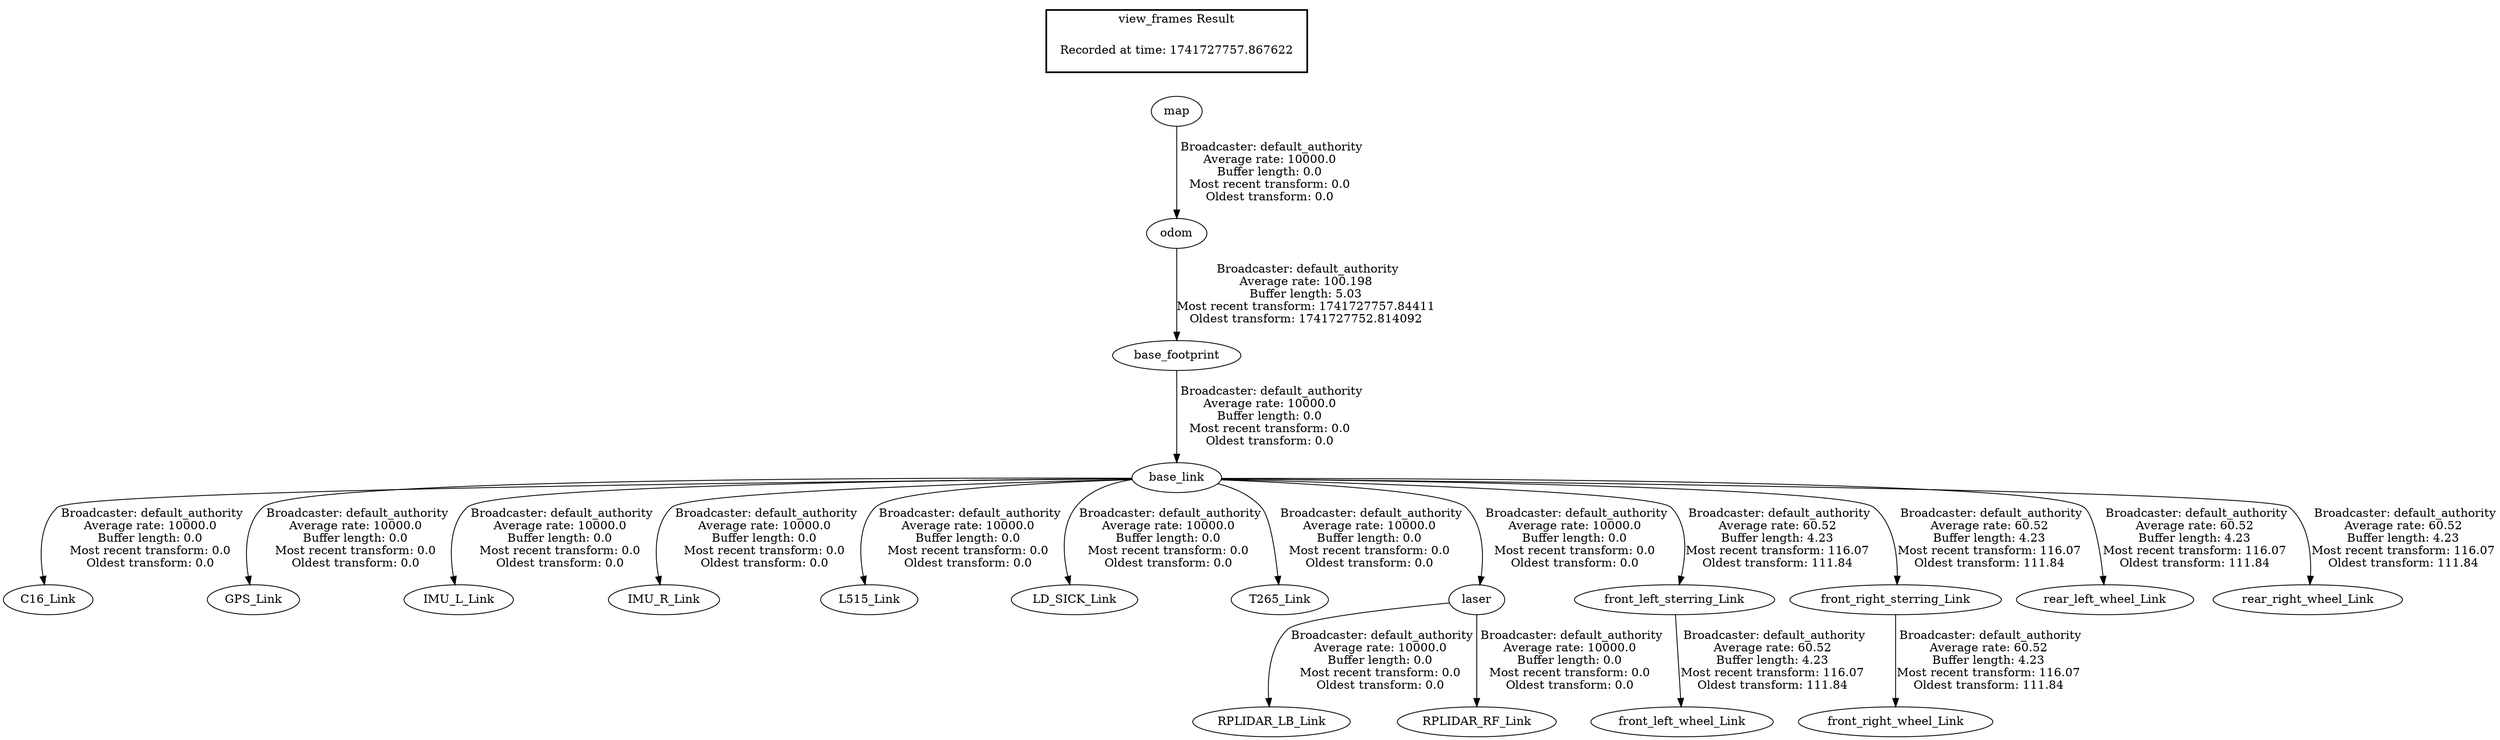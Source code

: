 digraph G {
"odom" -> "base_footprint"[label=" Broadcaster: default_authority\nAverage rate: 100.198\nBuffer length: 5.03\nMost recent transform: 1741727757.84411\nOldest transform: 1741727752.814092\n"];
"map" -> "odom"[label=" Broadcaster: default_authority\nAverage rate: 10000.0\nBuffer length: 0.0\nMost recent transform: 0.0\nOldest transform: 0.0\n"];
"base_link" -> "C16_Link"[label=" Broadcaster: default_authority\nAverage rate: 10000.0\nBuffer length: 0.0\nMost recent transform: 0.0\nOldest transform: 0.0\n"];
"base_footprint" -> "base_link"[label=" Broadcaster: default_authority\nAverage rate: 10000.0\nBuffer length: 0.0\nMost recent transform: 0.0\nOldest transform: 0.0\n"];
"base_link" -> "GPS_Link"[label=" Broadcaster: default_authority\nAverage rate: 10000.0\nBuffer length: 0.0\nMost recent transform: 0.0\nOldest transform: 0.0\n"];
"base_link" -> "IMU_L_Link"[label=" Broadcaster: default_authority\nAverage rate: 10000.0\nBuffer length: 0.0\nMost recent transform: 0.0\nOldest transform: 0.0\n"];
"base_link" -> "IMU_R_Link"[label=" Broadcaster: default_authority\nAverage rate: 10000.0\nBuffer length: 0.0\nMost recent transform: 0.0\nOldest transform: 0.0\n"];
"base_link" -> "L515_Link"[label=" Broadcaster: default_authority\nAverage rate: 10000.0\nBuffer length: 0.0\nMost recent transform: 0.0\nOldest transform: 0.0\n"];
"base_link" -> "LD_SICK_Link"[label=" Broadcaster: default_authority\nAverage rate: 10000.0\nBuffer length: 0.0\nMost recent transform: 0.0\nOldest transform: 0.0\n"];
"base_link" -> "T265_Link"[label=" Broadcaster: default_authority\nAverage rate: 10000.0\nBuffer length: 0.0\nMost recent transform: 0.0\nOldest transform: 0.0\n"];
"base_link" -> "laser"[label=" Broadcaster: default_authority\nAverage rate: 10000.0\nBuffer length: 0.0\nMost recent transform: 0.0\nOldest transform: 0.0\n"];
"laser" -> "RPLIDAR_LB_Link"[label=" Broadcaster: default_authority\nAverage rate: 10000.0\nBuffer length: 0.0\nMost recent transform: 0.0\nOldest transform: 0.0\n"];
"laser" -> "RPLIDAR_RF_Link"[label=" Broadcaster: default_authority\nAverage rate: 10000.0\nBuffer length: 0.0\nMost recent transform: 0.0\nOldest transform: 0.0\n"];
"base_link" -> "front_left_sterring_Link"[label=" Broadcaster: default_authority\nAverage rate: 60.52\nBuffer length: 4.23\nMost recent transform: 116.07\nOldest transform: 111.84\n"];
"base_link" -> "front_right_sterring_Link"[label=" Broadcaster: default_authority\nAverage rate: 60.52\nBuffer length: 4.23\nMost recent transform: 116.07\nOldest transform: 111.84\n"];
"base_link" -> "rear_left_wheel_Link"[label=" Broadcaster: default_authority\nAverage rate: 60.52\nBuffer length: 4.23\nMost recent transform: 116.07\nOldest transform: 111.84\n"];
"base_link" -> "rear_right_wheel_Link"[label=" Broadcaster: default_authority\nAverage rate: 60.52\nBuffer length: 4.23\nMost recent transform: 116.07\nOldest transform: 111.84\n"];
"front_left_sterring_Link" -> "front_left_wheel_Link"[label=" Broadcaster: default_authority\nAverage rate: 60.52\nBuffer length: 4.23\nMost recent transform: 116.07\nOldest transform: 111.84\n"];
"front_right_sterring_Link" -> "front_right_wheel_Link"[label=" Broadcaster: default_authority\nAverage rate: 60.52\nBuffer length: 4.23\nMost recent transform: 116.07\nOldest transform: 111.84\n"];
edge [style=invis];
 subgraph cluster_legend { style=bold; color=black; label ="view_frames Result";
"Recorded at time: 1741727757.867622"[ shape=plaintext ] ;
}->"map";
}